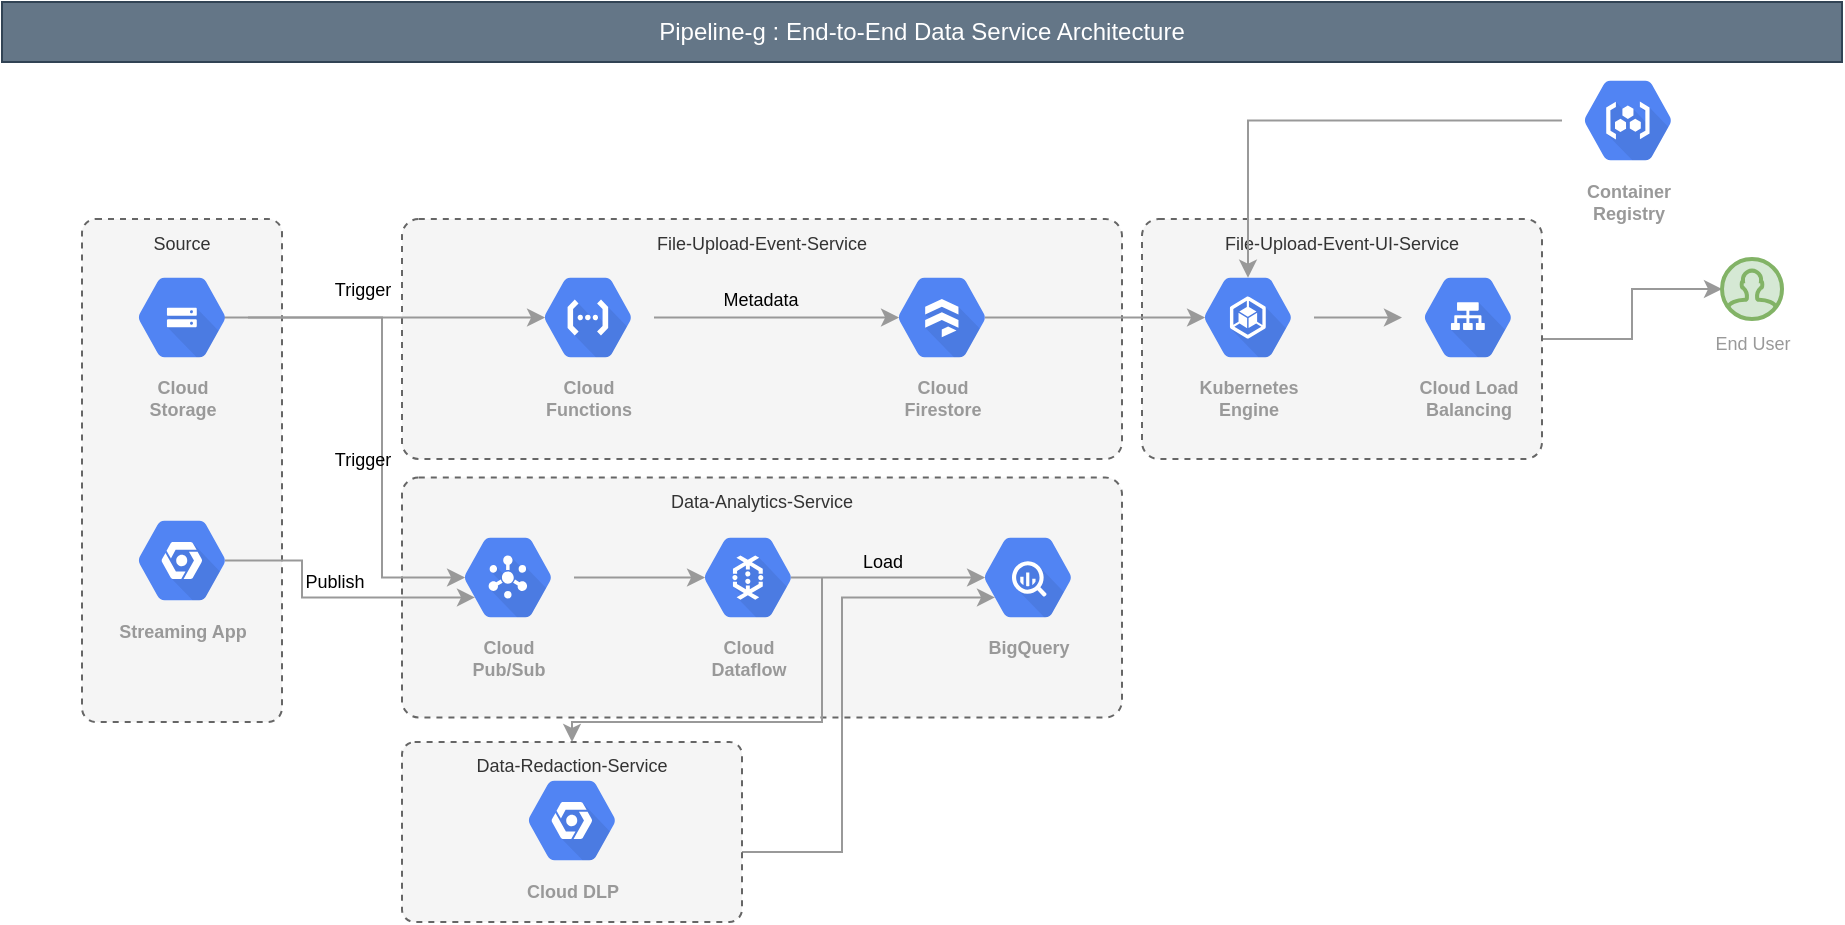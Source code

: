 <mxfile version="13.9.9" type="device"><diagram id="_dk1E-7iRMIkyu89VIW1" name="Page-1"><mxGraphModel dx="946" dy="612" grid="1" gridSize="10" guides="1" tooltips="1" connect="1" arrows="1" fold="1" page="1" pageScale="1" pageWidth="1100" pageHeight="850" math="0" shadow="0"><root><mxCell id="0"/><mxCell id="1" parent="0"/><mxCell id="oieesqiubTekP1iVkFLn-19" value="Data-Analytics-Service" style="rounded=1;whiteSpace=wrap;html=1;fontSize=9;arcSize=7;dashed=1;verticalAlign=top;fillColor=#f5f5f5;strokeColor=#666666;fontColor=#333333;" parent="1" vertex="1"><mxGeometry x="280" y="267.75" width="360" height="120" as="geometry"/></mxCell><mxCell id="oieesqiubTekP1iVkFLn-32" style="edgeStyle=orthogonalEdgeStyle;rounded=0;orthogonalLoop=1;jettySize=auto;html=1;entryX=0.25;entryY=0.67;entryDx=0;entryDy=0;entryPerimeter=0;strokeColor=#999999;fontSize=9;fontColor=#000000;" parent="1" source="oieesqiubTekP1iVkFLn-20" target="Sz1ufyC8LnQbtEYfFOpw-4" edge="1"><mxGeometry relative="1" as="geometry"><Array as="points"><mxPoint x="500" y="455"/><mxPoint x="500" y="328"/></Array></mxGeometry></mxCell><mxCell id="oieesqiubTekP1iVkFLn-20" value="Data-Redaction-Service" style="rounded=1;whiteSpace=wrap;html=1;fontSize=9;arcSize=7;dashed=1;verticalAlign=top;fillColor=#f5f5f5;strokeColor=#666666;fontColor=#333333;" parent="1" vertex="1"><mxGeometry x="280" y="400" width="170" height="90" as="geometry"/></mxCell><mxCell id="oieesqiubTekP1iVkFLn-21" value="Source" style="rounded=1;whiteSpace=wrap;html=1;fontSize=9;arcSize=7;dashed=1;verticalAlign=top;fillColor=#f5f5f5;strokeColor=#666666;fontColor=#333333;" parent="1" vertex="1"><mxGeometry x="120" y="138.5" width="100" height="251.5" as="geometry"/></mxCell><mxCell id="oieesqiubTekP1iVkFLn-18" style="edgeStyle=orthogonalEdgeStyle;rounded=0;orthogonalLoop=1;jettySize=auto;html=1;strokeColor=#999999;fontSize=9;fontColor=#000000;" parent="1" source="oieesqiubTekP1iVkFLn-5" target="oieesqiubTekP1iVkFLn-17" edge="1"><mxGeometry relative="1" as="geometry"/></mxCell><mxCell id="oieesqiubTekP1iVkFLn-5" value="File-Upload-Event-UI-Service" style="rounded=1;whiteSpace=wrap;html=1;fontSize=9;arcSize=7;dashed=1;verticalAlign=top;fillColor=#f5f5f5;strokeColor=#666666;fontColor=#333333;" parent="1" vertex="1"><mxGeometry x="650" y="138.5" width="200" height="120" as="geometry"/></mxCell><mxCell id="oieesqiubTekP1iVkFLn-4" value="File-Upload-Event-Service" style="rounded=1;whiteSpace=wrap;html=1;fontSize=9;arcSize=7;dashed=1;verticalAlign=top;fillColor=#f5f5f5;strokeColor=#666666;fontColor=#333333;" parent="1" vertex="1"><mxGeometry x="280" y="138.5" width="360" height="120" as="geometry"/></mxCell><mxCell id="CDLArwVT-f9Pjt0o3h79-1" value="Pipeline-g : End-to-End Data Service Architecture" style="text;html=1;fillColor=#647687;align=center;verticalAlign=middle;whiteSpace=wrap;rounded=0;strokeColor=#314354;fontColor=#ffffff;" parent="1" vertex="1"><mxGeometry x="80" y="30" width="920" height="30" as="geometry"/></mxCell><mxCell id="CDLArwVT-f9Pjt0o3h79-10" style="edgeStyle=orthogonalEdgeStyle;rounded=0;orthogonalLoop=1;jettySize=auto;html=1;entryX=0.175;entryY=0.5;entryDx=0;entryDy=0;entryPerimeter=0;fontSize=9;strokeColor=#999999;exitX=0.825;exitY=0.5;exitDx=0;exitDy=0;exitPerimeter=0;" parent="1" source="CDLArwVT-f9Pjt0o3h79-8" target="Sz1ufyC8LnQbtEYfFOpw-3" edge="1"><mxGeometry relative="1" as="geometry"><mxPoint x="301.55" y="206.25" as="targetPoint"/><Array as="points"><mxPoint x="170" y="188"/><mxPoint x="170" y="188"/></Array></mxGeometry></mxCell><mxCell id="Sz1ufyC8LnQbtEYfFOpw-10" value="Trigger" style="edgeLabel;html=1;align=center;verticalAlign=middle;resizable=0;points=[];fontSize=9;labelBackgroundColor=none;" parent="CDLArwVT-f9Pjt0o3h79-10" vertex="1" connectable="0"><mxGeometry x="-0.259" y="-1" relative="1" as="geometry"><mxPoint x="36.55" y="-15.29" as="offset"/></mxGeometry></mxCell><mxCell id="oieesqiubTekP1iVkFLn-30" style="edgeStyle=orthogonalEdgeStyle;rounded=0;orthogonalLoop=1;jettySize=auto;html=1;entryX=0.175;entryY=0.5;entryDx=0;entryDy=0;entryPerimeter=0;strokeColor=#999999;fontSize=9;fontColor=#000000;" parent="1" source="CDLArwVT-f9Pjt0o3h79-8" target="oieesqiubTekP1iVkFLn-27" edge="1"><mxGeometry relative="1" as="geometry"><Array as="points"><mxPoint x="270" y="188"/><mxPoint x="270" y="318"/></Array></mxGeometry></mxCell><mxCell id="CDLArwVT-f9Pjt0o3h79-8" value="Cloud&#10;Storage" style="html=1;fillColor=#5184F3;strokeColor=none;verticalAlign=top;labelPosition=center;verticalLabelPosition=bottom;align=center;spacingTop=-6;fontSize=9;fontStyle=1;fontColor=#999999;shape=mxgraph.gcp2.hexIcon;prIcon=cloud_storage" parent="1" vertex="1"><mxGeometry x="137" y="158.5" width="66" height="58.5" as="geometry"/></mxCell><mxCell id="CDLArwVT-f9Pjt0o3h79-11" value="Cloud DLP" style="html=1;fillColor=#5184F3;strokeColor=none;verticalAlign=top;labelPosition=center;verticalLabelPosition=bottom;align=center;spacingTop=-6;fontSize=9;fontStyle=1;fontColor=#999999;shape=mxgraph.gcp2.hexIcon;prIcon=placeholder" parent="1" vertex="1"><mxGeometry x="332" y="410" width="66" height="58.5" as="geometry"/></mxCell><mxCell id="Sz1ufyC8LnQbtEYfFOpw-8" style="edgeStyle=orthogonalEdgeStyle;rounded=0;orthogonalLoop=1;jettySize=auto;html=1;entryX=0.175;entryY=0.5;entryDx=0;entryDy=0;entryPerimeter=0;strokeColor=#999999;fontSize=9;" parent="1" source="Sz1ufyC8LnQbtEYfFOpw-3" target="o_GjCifyMn9wN6YEr5Sd-1" edge="1"><mxGeometry relative="1" as="geometry"><mxPoint x="431.55" y="187.75" as="targetPoint"/></mxGeometry></mxCell><mxCell id="Sz1ufyC8LnQbtEYfFOpw-12" value="Metadata" style="edgeLabel;html=1;align=center;verticalAlign=middle;resizable=0;points=[];fontSize=9;labelBackgroundColor=none;" parent="Sz1ufyC8LnQbtEYfFOpw-8" vertex="1" connectable="0"><mxGeometry x="-0.135" y="-1" relative="1" as="geometry"><mxPoint y="-10.3" as="offset"/></mxGeometry></mxCell><mxCell id="Sz1ufyC8LnQbtEYfFOpw-3" value="Cloud&#10;Functions" style="html=1;fillColor=#5184F3;strokeColor=none;verticalAlign=top;labelPosition=center;verticalLabelPosition=bottom;align=center;spacingTop=-6;fontSize=9;fontStyle=1;fontColor=#999999;shape=mxgraph.gcp2.hexIcon;prIcon=cloud_functions" parent="1" vertex="1"><mxGeometry x="340" y="158.5" width="66" height="58.5" as="geometry"/></mxCell><mxCell id="Sz1ufyC8LnQbtEYfFOpw-4" value="BigQuery" style="html=1;fillColor=#5184F3;strokeColor=none;verticalAlign=top;labelPosition=center;verticalLabelPosition=bottom;align=center;spacingTop=-6;fontSize=9;fontStyle=1;fontColor=#999999;shape=mxgraph.gcp2.hexIcon;prIcon=bigquery" parent="1" vertex="1"><mxGeometry x="560" y="288.5" width="66" height="58.5" as="geometry"/></mxCell><mxCell id="oieesqiubTekP1iVkFLn-14" style="edgeStyle=orthogonalEdgeStyle;rounded=0;orthogonalLoop=1;jettySize=auto;html=1;entryX=0.175;entryY=0.5;entryDx=0;entryDy=0;entryPerimeter=0;strokeColor=#999999;fontSize=9;fontColor=#000000;exitX=0.825;exitY=0.5;exitDx=0;exitDy=0;exitPerimeter=0;" parent="1" source="o_GjCifyMn9wN6YEr5Sd-1" target="oieesqiubTekP1iVkFLn-8" edge="1"><mxGeometry relative="1" as="geometry"><mxPoint x="606" y="187.8" as="sourcePoint"/></mxGeometry></mxCell><mxCell id="oieesqiubTekP1iVkFLn-16" style="edgeStyle=orthogonalEdgeStyle;rounded=0;orthogonalLoop=1;jettySize=auto;html=1;strokeColor=#999999;fontSize=9;fontColor=#000000;" parent="1" source="oieesqiubTekP1iVkFLn-8" target="oieesqiubTekP1iVkFLn-15" edge="1"><mxGeometry relative="1" as="geometry"/></mxCell><mxCell id="oieesqiubTekP1iVkFLn-8" value="Kubernetes&#10;Engine" style="html=1;fillColor=#5184F3;strokeColor=none;verticalAlign=top;labelPosition=center;verticalLabelPosition=bottom;align=center;spacingTop=-6;fontSize=9;fontStyle=1;fontColor=#999999;shape=mxgraph.gcp2.hexIcon;prIcon=container_engine;dashed=1;" parent="1" vertex="1"><mxGeometry x="670" y="158.5" width="66" height="58.5" as="geometry"/></mxCell><mxCell id="oieesqiubTekP1iVkFLn-13" style="edgeStyle=orthogonalEdgeStyle;rounded=0;orthogonalLoop=1;jettySize=auto;html=1;entryX=0.5;entryY=0.16;entryDx=0;entryDy=0;entryPerimeter=0;strokeColor=#999999;fontSize=9;fontColor=#000000;" parent="1" source="oieesqiubTekP1iVkFLn-12" target="oieesqiubTekP1iVkFLn-8" edge="1"><mxGeometry relative="1" as="geometry"/></mxCell><mxCell id="oieesqiubTekP1iVkFLn-12" value="Container&#10;Registry" style="html=1;fillColor=#5184F3;strokeColor=none;verticalAlign=top;labelPosition=center;verticalLabelPosition=bottom;align=center;spacingTop=-6;fontSize=9;fontStyle=1;fontColor=#999999;shape=mxgraph.gcp2.hexIcon;prIcon=container_registry;dashed=1;labelBackgroundColor=none;" parent="1" vertex="1"><mxGeometry x="860" y="60" width="66" height="58.5" as="geometry"/></mxCell><mxCell id="oieesqiubTekP1iVkFLn-15" value="Cloud Load&#10;Balancing" style="html=1;fillColor=#5184F3;strokeColor=none;verticalAlign=top;labelPosition=center;verticalLabelPosition=bottom;align=center;spacingTop=-6;fontSize=9;fontStyle=1;fontColor=#999999;shape=mxgraph.gcp2.hexIcon;prIcon=cloud_load_balancing;dashed=1;labelBackgroundColor=none;" parent="1" vertex="1"><mxGeometry x="780" y="158.5" width="66" height="58.5" as="geometry"/></mxCell><mxCell id="oieesqiubTekP1iVkFLn-17" value="End User" style="html=1;verticalLabelPosition=bottom;align=center;labelBackgroundColor=#ffffff;verticalAlign=top;strokeWidth=2;strokeColor=#82b366;shadow=0;dashed=0;shape=mxgraph.ios7.icons.user;fontSize=9;fillColor=#d5e8d4;fontColor=#999999;" parent="1" vertex="1"><mxGeometry x="940" y="158.5" width="30" height="30" as="geometry"/></mxCell><mxCell id="oieesqiubTekP1iVkFLn-24" style="edgeStyle=orthogonalEdgeStyle;rounded=0;orthogonalLoop=1;jettySize=auto;html=1;entryX=0.175;entryY=0.5;entryDx=0;entryDy=0;entryPerimeter=0;strokeColor=#999999;fontSize=9;fontColor=#999999;exitX=0.825;exitY=0.5;exitDx=0;exitDy=0;exitPerimeter=0;" parent="1" source="oieesqiubTekP1iVkFLn-23" target="Sz1ufyC8LnQbtEYfFOpw-4" edge="1"><mxGeometry relative="1" as="geometry"/></mxCell><mxCell id="oieesqiubTekP1iVkFLn-25" value="Load" style="edgeLabel;html=1;align=center;verticalAlign=middle;resizable=0;points=[];fontSize=9;labelBackgroundColor=none;" parent="oieesqiubTekP1iVkFLn-24" vertex="1" connectable="0"><mxGeometry x="-0.072" y="-2" relative="1" as="geometry"><mxPoint y="-9.8" as="offset"/></mxGeometry></mxCell><mxCell id="oieesqiubTekP1iVkFLn-26" style="edgeStyle=orthogonalEdgeStyle;rounded=0;orthogonalLoop=1;jettySize=auto;html=1;entryX=0.5;entryY=0;entryDx=0;entryDy=0;strokeColor=#999999;fontSize=9;fontColor=#000000;" parent="1" target="oieesqiubTekP1iVkFLn-20" edge="1"><mxGeometry relative="1" as="geometry"><mxPoint x="490" y="318" as="sourcePoint"/><Array as="points"><mxPoint x="490" y="390"/><mxPoint x="365" y="390"/></Array></mxGeometry></mxCell><mxCell id="oieesqiubTekP1iVkFLn-23" value="Cloud&#10;Dataflow" style="html=1;fillColor=#5184F3;strokeColor=none;verticalAlign=top;labelPosition=center;verticalLabelPosition=bottom;align=center;spacingTop=-6;fontSize=9;fontStyle=1;fontColor=#999999;shape=mxgraph.gcp2.hexIcon;prIcon=cloud_dataflow;dashed=1;labelBackgroundColor=none;" parent="1" vertex="1"><mxGeometry x="420" y="288.5" width="66" height="58.5" as="geometry"/></mxCell><mxCell id="oieesqiubTekP1iVkFLn-28" style="edgeStyle=orthogonalEdgeStyle;rounded=0;orthogonalLoop=1;jettySize=auto;html=1;entryX=0.175;entryY=0.5;entryDx=0;entryDy=0;entryPerimeter=0;strokeColor=#999999;fontSize=9;fontColor=#000000;" parent="1" source="oieesqiubTekP1iVkFLn-27" target="oieesqiubTekP1iVkFLn-23" edge="1"><mxGeometry relative="1" as="geometry"/></mxCell><mxCell id="oieesqiubTekP1iVkFLn-27" value="Cloud&#10;Pub/Sub" style="html=1;fillColor=#5184F3;strokeColor=none;verticalAlign=top;labelPosition=center;verticalLabelPosition=bottom;align=center;spacingTop=-6;fontSize=9;fontStyle=1;fontColor=#999999;shape=mxgraph.gcp2.hexIcon;prIcon=cloud_pubsub" parent="1" vertex="1"><mxGeometry x="300" y="288.5" width="66" height="58.5" as="geometry"/></mxCell><mxCell id="oieesqiubTekP1iVkFLn-31" value="Trigger" style="edgeLabel;html=1;align=center;verticalAlign=middle;resizable=0;points=[];fontSize=9;labelBackgroundColor=none;" parent="1" vertex="1" connectable="0"><mxGeometry x="260.0" y="258.496" as="geometry"/></mxCell><mxCell id="oieesqiubTekP1iVkFLn-34" style="edgeStyle=orthogonalEdgeStyle;rounded=0;orthogonalLoop=1;jettySize=auto;html=1;entryX=0.25;entryY=0.67;entryDx=0;entryDy=0;entryPerimeter=0;strokeColor=#999999;fontSize=9;fontColor=#000000;exitX=0.825;exitY=0.5;exitDx=0;exitDy=0;exitPerimeter=0;" parent="1" source="oieesqiubTekP1iVkFLn-33" target="oieesqiubTekP1iVkFLn-27" edge="1"><mxGeometry relative="1" as="geometry"><Array as="points"><mxPoint x="230" y="309"/><mxPoint x="230" y="328"/></Array></mxGeometry></mxCell><mxCell id="oieesqiubTekP1iVkFLn-33" value="Streaming App" style="html=1;fillColor=#5184F3;strokeColor=none;verticalAlign=top;labelPosition=center;verticalLabelPosition=bottom;align=center;spacingTop=-6;fontSize=9;fontStyle=1;fontColor=#999999;shape=mxgraph.gcp2.hexIcon;prIcon=placeholder;dashed=1;labelBackgroundColor=none;" parent="1" vertex="1"><mxGeometry x="137" y="280" width="66" height="58.5" as="geometry"/></mxCell><mxCell id="oieesqiubTekP1iVkFLn-35" value="Publish" style="edgeLabel;html=1;align=center;verticalAlign=middle;resizable=0;points=[];fontSize=9;labelBackgroundColor=none;" parent="1" vertex="1" connectable="0"><mxGeometry x="241.0" y="182.746" as="geometry"><mxPoint x="5" y="137" as="offset"/></mxGeometry></mxCell><mxCell id="o_GjCifyMn9wN6YEr5Sd-1" value="Cloud&#10;Firestore" style="html=1;fillColor=#5184F3;strokeColor=none;verticalAlign=top;labelPosition=center;verticalLabelPosition=bottom;align=center;spacingTop=-6;fontSize=9;fontStyle=1;fontColor=#999999;shape=mxgraph.gcp2.hexIcon;prIcon=cloud_firestore" vertex="1" parent="1"><mxGeometry x="517" y="158.5" width="66" height="58.5" as="geometry"/></mxCell></root></mxGraphModel></diagram></mxfile>